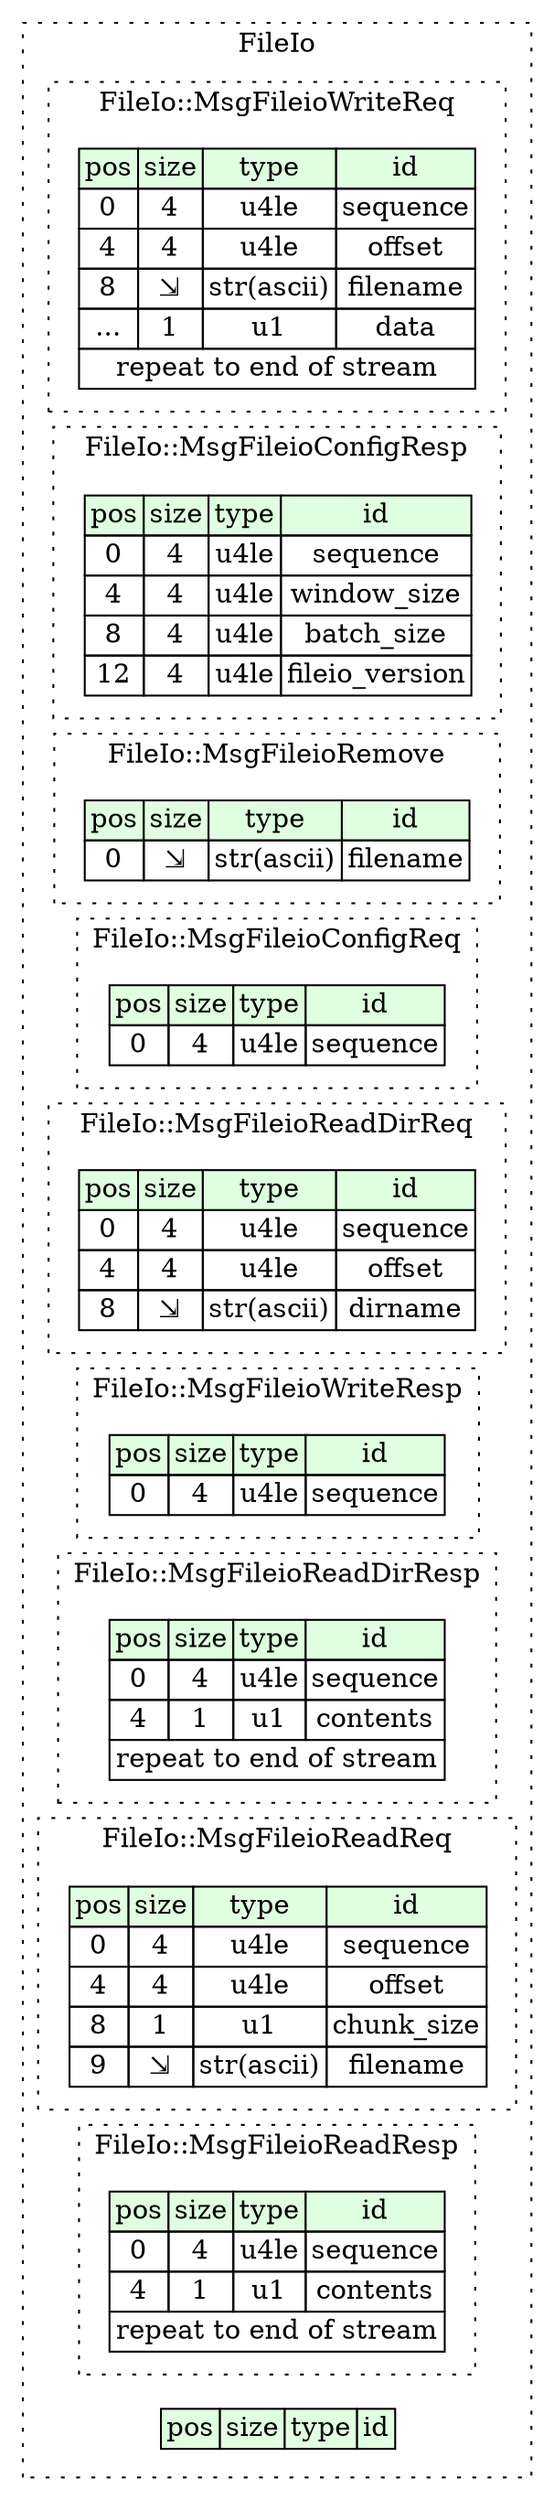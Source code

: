 digraph {
	rankdir=LR;
	node [shape=plaintext];
	subgraph cluster__file_io {
		label="FileIo";
		graph[style=dotted];

		file_io__seq [label=<<TABLE BORDER="0" CELLBORDER="1" CELLSPACING="0">
			<TR><TD BGCOLOR="#E0FFE0">pos</TD><TD BGCOLOR="#E0FFE0">size</TD><TD BGCOLOR="#E0FFE0">type</TD><TD BGCOLOR="#E0FFE0">id</TD></TR>
		</TABLE>>];
		subgraph cluster__msg_fileio_write_req {
			label="FileIo::MsgFileioWriteReq";
			graph[style=dotted];

			msg_fileio_write_req__seq [label=<<TABLE BORDER="0" CELLBORDER="1" CELLSPACING="0">
				<TR><TD BGCOLOR="#E0FFE0">pos</TD><TD BGCOLOR="#E0FFE0">size</TD><TD BGCOLOR="#E0FFE0">type</TD><TD BGCOLOR="#E0FFE0">id</TD></TR>
				<TR><TD PORT="sequence_pos">0</TD><TD PORT="sequence_size">4</TD><TD>u4le</TD><TD PORT="sequence_type">sequence</TD></TR>
				<TR><TD PORT="offset_pos">4</TD><TD PORT="offset_size">4</TD><TD>u4le</TD><TD PORT="offset_type">offset</TD></TR>
				<TR><TD PORT="filename_pos">8</TD><TD PORT="filename_size">⇲</TD><TD>str(ascii)</TD><TD PORT="filename_type">filename</TD></TR>
				<TR><TD PORT="data_pos">...</TD><TD PORT="data_size">1</TD><TD>u1</TD><TD PORT="data_type">data</TD></TR>
				<TR><TD COLSPAN="4" PORT="data__repeat">repeat to end of stream</TD></TR>
			</TABLE>>];
		}
		subgraph cluster__msg_fileio_config_resp {
			label="FileIo::MsgFileioConfigResp";
			graph[style=dotted];

			msg_fileio_config_resp__seq [label=<<TABLE BORDER="0" CELLBORDER="1" CELLSPACING="0">
				<TR><TD BGCOLOR="#E0FFE0">pos</TD><TD BGCOLOR="#E0FFE0">size</TD><TD BGCOLOR="#E0FFE0">type</TD><TD BGCOLOR="#E0FFE0">id</TD></TR>
				<TR><TD PORT="sequence_pos">0</TD><TD PORT="sequence_size">4</TD><TD>u4le</TD><TD PORT="sequence_type">sequence</TD></TR>
				<TR><TD PORT="window_size_pos">4</TD><TD PORT="window_size_size">4</TD><TD>u4le</TD><TD PORT="window_size_type">window_size</TD></TR>
				<TR><TD PORT="batch_size_pos">8</TD><TD PORT="batch_size_size">4</TD><TD>u4le</TD><TD PORT="batch_size_type">batch_size</TD></TR>
				<TR><TD PORT="fileio_version_pos">12</TD><TD PORT="fileio_version_size">4</TD><TD>u4le</TD><TD PORT="fileio_version_type">fileio_version</TD></TR>
			</TABLE>>];
		}
		subgraph cluster__msg_fileio_remove {
			label="FileIo::MsgFileioRemove";
			graph[style=dotted];

			msg_fileio_remove__seq [label=<<TABLE BORDER="0" CELLBORDER="1" CELLSPACING="0">
				<TR><TD BGCOLOR="#E0FFE0">pos</TD><TD BGCOLOR="#E0FFE0">size</TD><TD BGCOLOR="#E0FFE0">type</TD><TD BGCOLOR="#E0FFE0">id</TD></TR>
				<TR><TD PORT="filename_pos">0</TD><TD PORT="filename_size">⇲</TD><TD>str(ascii)</TD><TD PORT="filename_type">filename</TD></TR>
			</TABLE>>];
		}
		subgraph cluster__msg_fileio_config_req {
			label="FileIo::MsgFileioConfigReq";
			graph[style=dotted];

			msg_fileio_config_req__seq [label=<<TABLE BORDER="0" CELLBORDER="1" CELLSPACING="0">
				<TR><TD BGCOLOR="#E0FFE0">pos</TD><TD BGCOLOR="#E0FFE0">size</TD><TD BGCOLOR="#E0FFE0">type</TD><TD BGCOLOR="#E0FFE0">id</TD></TR>
				<TR><TD PORT="sequence_pos">0</TD><TD PORT="sequence_size">4</TD><TD>u4le</TD><TD PORT="sequence_type">sequence</TD></TR>
			</TABLE>>];
		}
		subgraph cluster__msg_fileio_read_dir_req {
			label="FileIo::MsgFileioReadDirReq";
			graph[style=dotted];

			msg_fileio_read_dir_req__seq [label=<<TABLE BORDER="0" CELLBORDER="1" CELLSPACING="0">
				<TR><TD BGCOLOR="#E0FFE0">pos</TD><TD BGCOLOR="#E0FFE0">size</TD><TD BGCOLOR="#E0FFE0">type</TD><TD BGCOLOR="#E0FFE0">id</TD></TR>
				<TR><TD PORT="sequence_pos">0</TD><TD PORT="sequence_size">4</TD><TD>u4le</TD><TD PORT="sequence_type">sequence</TD></TR>
				<TR><TD PORT="offset_pos">4</TD><TD PORT="offset_size">4</TD><TD>u4le</TD><TD PORT="offset_type">offset</TD></TR>
				<TR><TD PORT="dirname_pos">8</TD><TD PORT="dirname_size">⇲</TD><TD>str(ascii)</TD><TD PORT="dirname_type">dirname</TD></TR>
			</TABLE>>];
		}
		subgraph cluster__msg_fileio_write_resp {
			label="FileIo::MsgFileioWriteResp";
			graph[style=dotted];

			msg_fileio_write_resp__seq [label=<<TABLE BORDER="0" CELLBORDER="1" CELLSPACING="0">
				<TR><TD BGCOLOR="#E0FFE0">pos</TD><TD BGCOLOR="#E0FFE0">size</TD><TD BGCOLOR="#E0FFE0">type</TD><TD BGCOLOR="#E0FFE0">id</TD></TR>
				<TR><TD PORT="sequence_pos">0</TD><TD PORT="sequence_size">4</TD><TD>u4le</TD><TD PORT="sequence_type">sequence</TD></TR>
			</TABLE>>];
		}
		subgraph cluster__msg_fileio_read_dir_resp {
			label="FileIo::MsgFileioReadDirResp";
			graph[style=dotted];

			msg_fileio_read_dir_resp__seq [label=<<TABLE BORDER="0" CELLBORDER="1" CELLSPACING="0">
				<TR><TD BGCOLOR="#E0FFE0">pos</TD><TD BGCOLOR="#E0FFE0">size</TD><TD BGCOLOR="#E0FFE0">type</TD><TD BGCOLOR="#E0FFE0">id</TD></TR>
				<TR><TD PORT="sequence_pos">0</TD><TD PORT="sequence_size">4</TD><TD>u4le</TD><TD PORT="sequence_type">sequence</TD></TR>
				<TR><TD PORT="contents_pos">4</TD><TD PORT="contents_size">1</TD><TD>u1</TD><TD PORT="contents_type">contents</TD></TR>
				<TR><TD COLSPAN="4" PORT="contents__repeat">repeat to end of stream</TD></TR>
			</TABLE>>];
		}
		subgraph cluster__msg_fileio_read_req {
			label="FileIo::MsgFileioReadReq";
			graph[style=dotted];

			msg_fileio_read_req__seq [label=<<TABLE BORDER="0" CELLBORDER="1" CELLSPACING="0">
				<TR><TD BGCOLOR="#E0FFE0">pos</TD><TD BGCOLOR="#E0FFE0">size</TD><TD BGCOLOR="#E0FFE0">type</TD><TD BGCOLOR="#E0FFE0">id</TD></TR>
				<TR><TD PORT="sequence_pos">0</TD><TD PORT="sequence_size">4</TD><TD>u4le</TD><TD PORT="sequence_type">sequence</TD></TR>
				<TR><TD PORT="offset_pos">4</TD><TD PORT="offset_size">4</TD><TD>u4le</TD><TD PORT="offset_type">offset</TD></TR>
				<TR><TD PORT="chunk_size_pos">8</TD><TD PORT="chunk_size_size">1</TD><TD>u1</TD><TD PORT="chunk_size_type">chunk_size</TD></TR>
				<TR><TD PORT="filename_pos">9</TD><TD PORT="filename_size">⇲</TD><TD>str(ascii)</TD><TD PORT="filename_type">filename</TD></TR>
			</TABLE>>];
		}
		subgraph cluster__msg_fileio_read_resp {
			label="FileIo::MsgFileioReadResp";
			graph[style=dotted];

			msg_fileio_read_resp__seq [label=<<TABLE BORDER="0" CELLBORDER="1" CELLSPACING="0">
				<TR><TD BGCOLOR="#E0FFE0">pos</TD><TD BGCOLOR="#E0FFE0">size</TD><TD BGCOLOR="#E0FFE0">type</TD><TD BGCOLOR="#E0FFE0">id</TD></TR>
				<TR><TD PORT="sequence_pos">0</TD><TD PORT="sequence_size">4</TD><TD>u4le</TD><TD PORT="sequence_type">sequence</TD></TR>
				<TR><TD PORT="contents_pos">4</TD><TD PORT="contents_size">1</TD><TD>u1</TD><TD PORT="contents_type">contents</TD></TR>
				<TR><TD COLSPAN="4" PORT="contents__repeat">repeat to end of stream</TD></TR>
			</TABLE>>];
		}
	}
}
